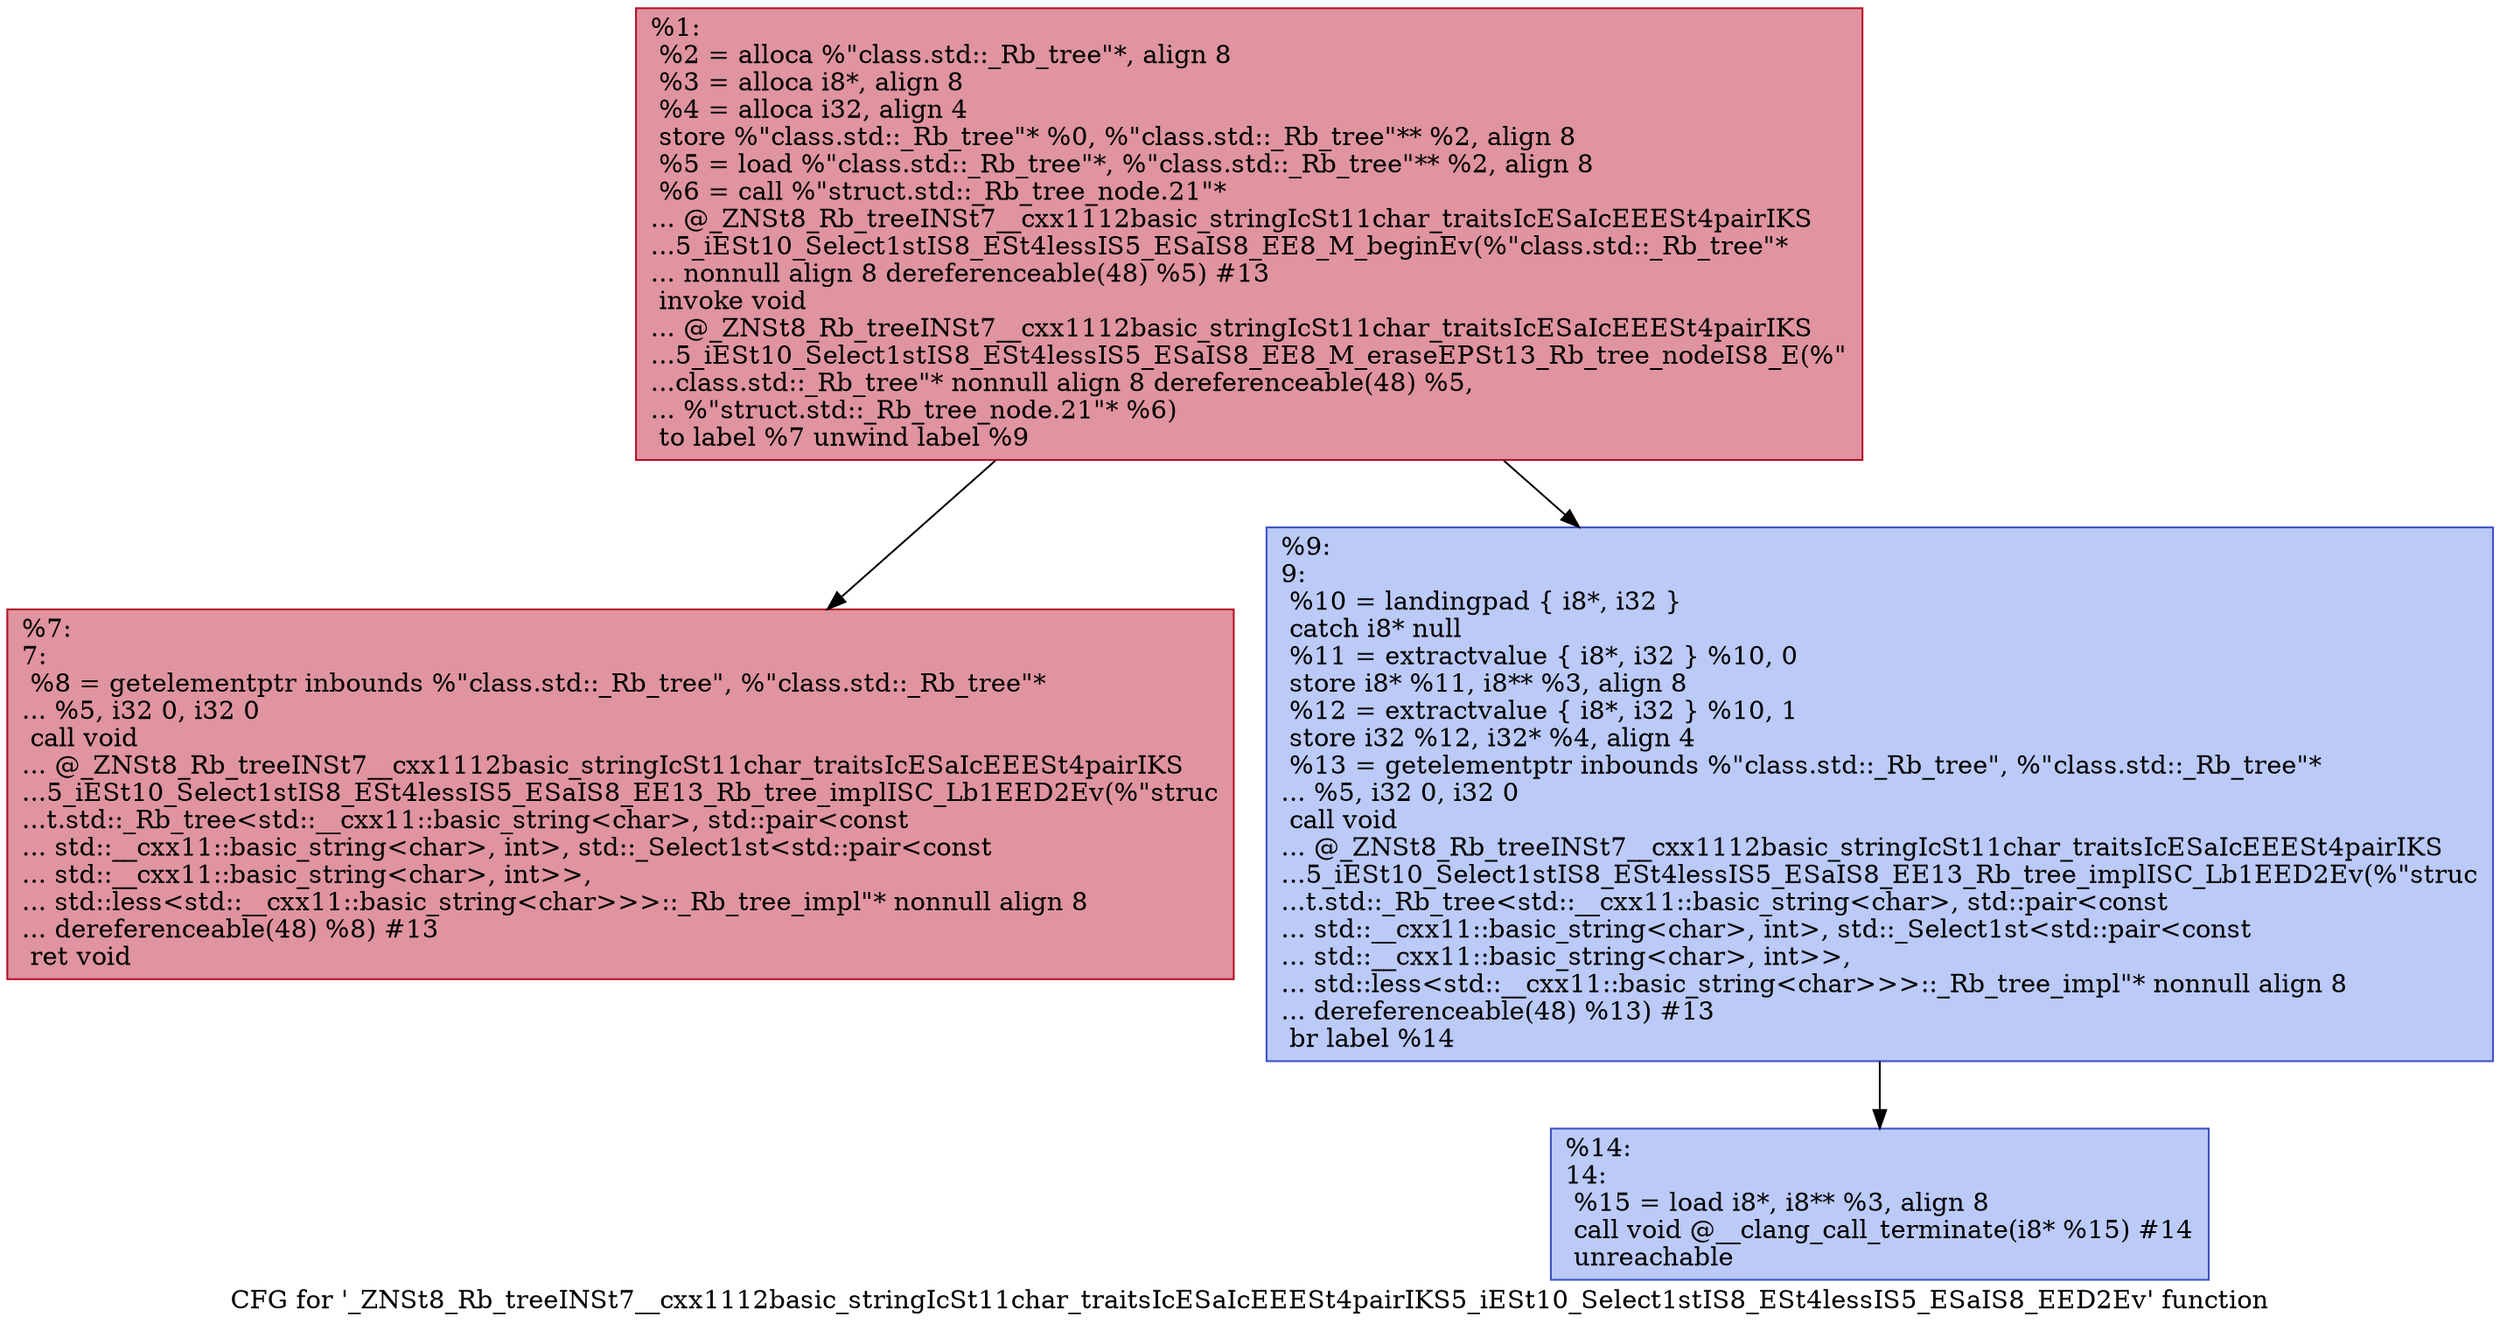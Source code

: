 digraph "CFG for '_ZNSt8_Rb_treeINSt7__cxx1112basic_stringIcSt11char_traitsIcESaIcEEESt4pairIKS5_iESt10_Select1stIS8_ESt4lessIS5_ESaIS8_EED2Ev' function" {
	label="CFG for '_ZNSt8_Rb_treeINSt7__cxx1112basic_stringIcSt11char_traitsIcESaIcEEESt4pairIKS5_iESt10_Select1stIS8_ESt4lessIS5_ESaIS8_EED2Ev' function";

	Node0x55a8467d1770 [shape=record,color="#b70d28ff", style=filled, fillcolor="#b70d2870",label="{%1:\l  %2 = alloca %\"class.std::_Rb_tree\"*, align 8\l  %3 = alloca i8*, align 8\l  %4 = alloca i32, align 4\l  store %\"class.std::_Rb_tree\"* %0, %\"class.std::_Rb_tree\"** %2, align 8\l  %5 = load %\"class.std::_Rb_tree\"*, %\"class.std::_Rb_tree\"** %2, align 8\l  %6 = call %\"struct.std::_Rb_tree_node.21\"*\l... @_ZNSt8_Rb_treeINSt7__cxx1112basic_stringIcSt11char_traitsIcESaIcEEESt4pairIKS\l...5_iESt10_Select1stIS8_ESt4lessIS5_ESaIS8_EE8_M_beginEv(%\"class.std::_Rb_tree\"*\l... nonnull align 8 dereferenceable(48) %5) #13\l  invoke void\l... @_ZNSt8_Rb_treeINSt7__cxx1112basic_stringIcSt11char_traitsIcESaIcEEESt4pairIKS\l...5_iESt10_Select1stIS8_ESt4lessIS5_ESaIS8_EE8_M_eraseEPSt13_Rb_tree_nodeIS8_E(%\"\l...class.std::_Rb_tree\"* nonnull align 8 dereferenceable(48) %5,\l... %\"struct.std::_Rb_tree_node.21\"* %6)\l          to label %7 unwind label %9\l}"];
	Node0x55a8467d1770 -> Node0x55a8467d1b50;
	Node0x55a8467d1770 -> Node0x55a8467d1ba0;
	Node0x55a8467d1b50 [shape=record,color="#b70d28ff", style=filled, fillcolor="#b70d2870",label="{%7:\l7:                                                \l  %8 = getelementptr inbounds %\"class.std::_Rb_tree\", %\"class.std::_Rb_tree\"*\l... %5, i32 0, i32 0\l  call void\l... @_ZNSt8_Rb_treeINSt7__cxx1112basic_stringIcSt11char_traitsIcESaIcEEESt4pairIKS\l...5_iESt10_Select1stIS8_ESt4lessIS5_ESaIS8_EE13_Rb_tree_implISC_Lb1EED2Ev(%\"struc\l...t.std::_Rb_tree\<std::__cxx11::basic_string\<char\>, std::pair\<const\l... std::__cxx11::basic_string\<char\>, int\>, std::_Select1st\<std::pair\<const\l... std::__cxx11::basic_string\<char\>, int\>\>,\l... std::less\<std::__cxx11::basic_string\<char\>\>\>::_Rb_tree_impl\"* nonnull align 8\l... dereferenceable(48) %8) #13\l  ret void\l}"];
	Node0x55a8467d1ba0 [shape=record,color="#3d50c3ff", style=filled, fillcolor="#6687ed70",label="{%9:\l9:                                                \l  %10 = landingpad \{ i8*, i32 \}\l          catch i8* null\l  %11 = extractvalue \{ i8*, i32 \} %10, 0\l  store i8* %11, i8** %3, align 8\l  %12 = extractvalue \{ i8*, i32 \} %10, 1\l  store i32 %12, i32* %4, align 4\l  %13 = getelementptr inbounds %\"class.std::_Rb_tree\", %\"class.std::_Rb_tree\"*\l... %5, i32 0, i32 0\l  call void\l... @_ZNSt8_Rb_treeINSt7__cxx1112basic_stringIcSt11char_traitsIcESaIcEEESt4pairIKS\l...5_iESt10_Select1stIS8_ESt4lessIS5_ESaIS8_EE13_Rb_tree_implISC_Lb1EED2Ev(%\"struc\l...t.std::_Rb_tree\<std::__cxx11::basic_string\<char\>, std::pair\<const\l... std::__cxx11::basic_string\<char\>, int\>, std::_Select1st\<std::pair\<const\l... std::__cxx11::basic_string\<char\>, int\>\>,\l... std::less\<std::__cxx11::basic_string\<char\>\>\>::_Rb_tree_impl\"* nonnull align 8\l... dereferenceable(48) %13) #13\l  br label %14\l}"];
	Node0x55a8467d1ba0 -> Node0x55a8467d2680;
	Node0x55a8467d2680 [shape=record,color="#3d50c3ff", style=filled, fillcolor="#6687ed70",label="{%14:\l14:                                               \l  %15 = load i8*, i8** %3, align 8\l  call void @__clang_call_terminate(i8* %15) #14\l  unreachable\l}"];
}
